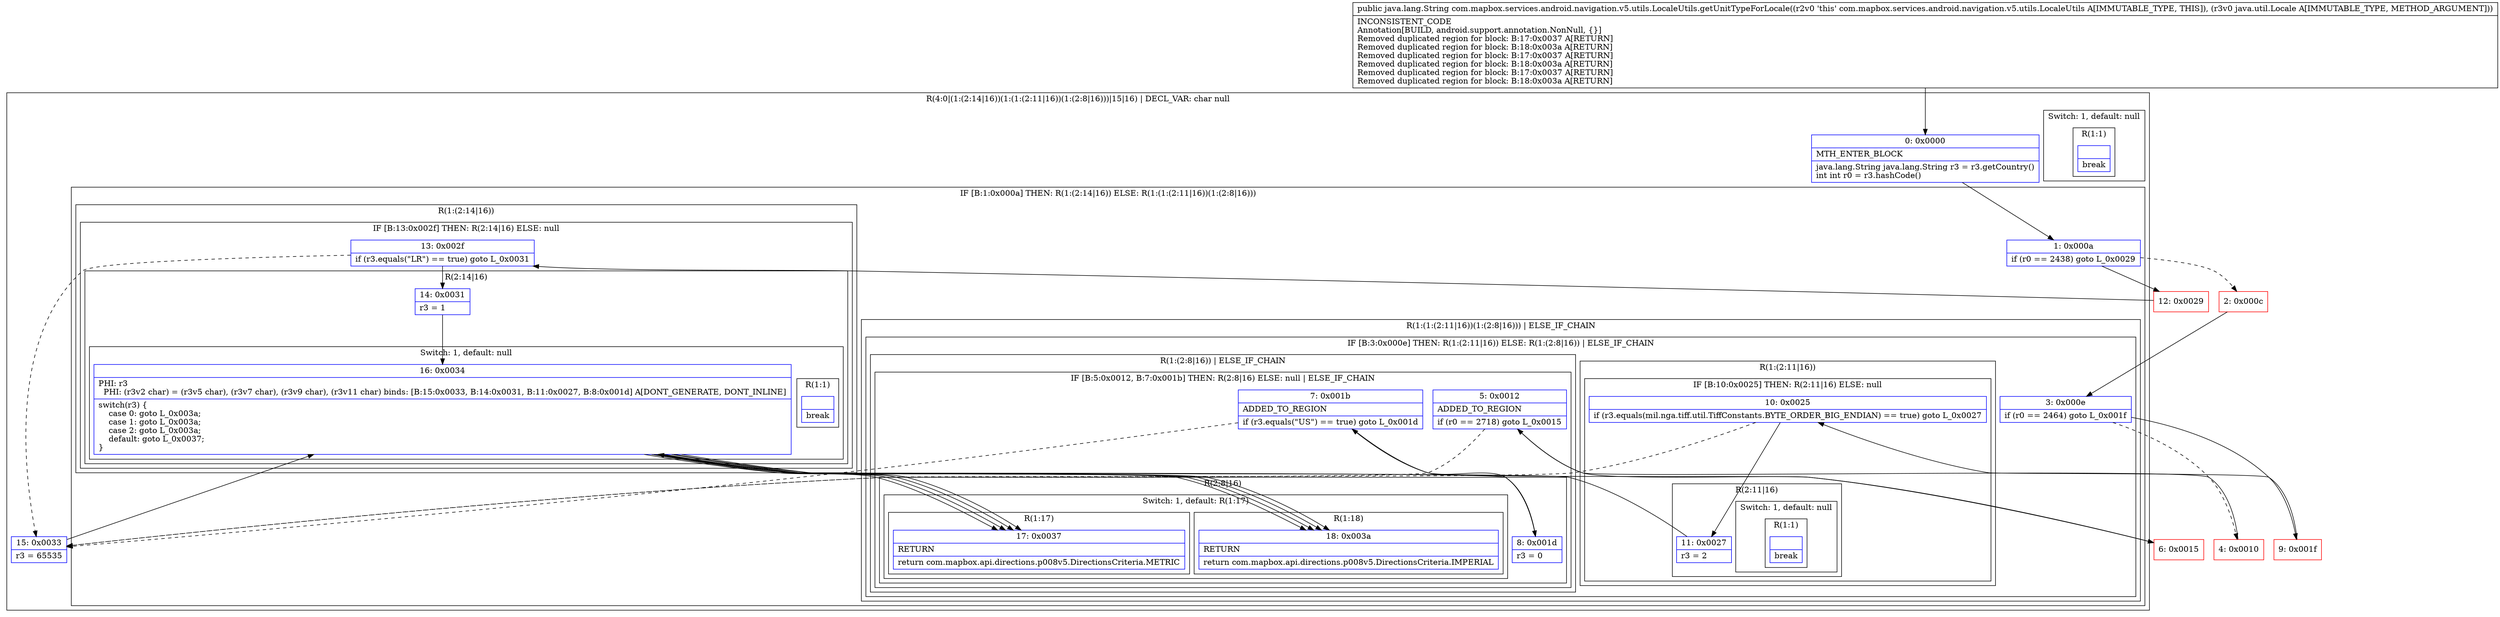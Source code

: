 digraph "CFG forcom.mapbox.services.android.navigation.v5.utils.LocaleUtils.getUnitTypeForLocale(Ljava\/util\/Locale;)Ljava\/lang\/String;" {
subgraph cluster_Region_1426887831 {
label = "R(4:0|(1:(2:14|16))(1:(1:(2:11|16))(1:(2:8|16)))|15|16) | DECL_VAR: char null\l";
node [shape=record,color=blue];
Node_0 [shape=record,label="{0\:\ 0x0000|MTH_ENTER_BLOCK\l|java.lang.String java.lang.String r3 = r3.getCountry()\lint int r0 = r3.hashCode()\l}"];
subgraph cluster_IfRegion_1196600317 {
label = "IF [B:1:0x000a] THEN: R(1:(2:14|16)) ELSE: R(1:(1:(2:11|16))(1:(2:8|16)))";
node [shape=record,color=blue];
Node_1 [shape=record,label="{1\:\ 0x000a|if (r0 == 2438) goto L_0x0029\l}"];
subgraph cluster_Region_2067786783 {
label = "R(1:(2:14|16))";
node [shape=record,color=blue];
subgraph cluster_IfRegion_248846659 {
label = "IF [B:13:0x002f] THEN: R(2:14|16) ELSE: null";
node [shape=record,color=blue];
Node_13 [shape=record,label="{13\:\ 0x002f|if (r3.equals(\"LR\") == true) goto L_0x0031\l}"];
subgraph cluster_Region_59920837 {
label = "R(2:14|16)";
node [shape=record,color=blue];
Node_14 [shape=record,label="{14\:\ 0x0031|r3 = 1\l}"];
subgraph cluster_SwitchRegion_2098623196 {
label = "Switch: 1, default: null";
node [shape=record,color=blue];
Node_16 [shape=record,label="{16\:\ 0x0034|PHI: r3 \l  PHI: (r3v2 char) = (r3v5 char), (r3v7 char), (r3v9 char), (r3v11 char) binds: [B:15:0x0033, B:14:0x0031, B:11:0x0027, B:8:0x001d] A[DONT_GENERATE, DONT_INLINE]\l|switch(r3) \{\l    case 0: goto L_0x003a;\l    case 1: goto L_0x003a;\l    case 2: goto L_0x003a;\l    default: goto L_0x0037;\l\}\l}"];
subgraph cluster_Region_1716780177 {
label = "R(1:1)";
node [shape=record,color=blue];
Node_InsnContainer_794643354 [shape=record,label="{|break\l}"];
}
}
}
}
}
subgraph cluster_Region_721819002 {
label = "R(1:(1:(2:11|16))(1:(2:8|16))) | ELSE_IF_CHAIN\l";
node [shape=record,color=blue];
subgraph cluster_IfRegion_1634450773 {
label = "IF [B:3:0x000e] THEN: R(1:(2:11|16)) ELSE: R(1:(2:8|16)) | ELSE_IF_CHAIN\l";
node [shape=record,color=blue];
Node_3 [shape=record,label="{3\:\ 0x000e|if (r0 == 2464) goto L_0x001f\l}"];
subgraph cluster_Region_1707610708 {
label = "R(1:(2:11|16))";
node [shape=record,color=blue];
subgraph cluster_IfRegion_1816251206 {
label = "IF [B:10:0x0025] THEN: R(2:11|16) ELSE: null";
node [shape=record,color=blue];
Node_10 [shape=record,label="{10\:\ 0x0025|if (r3.equals(mil.nga.tiff.util.TiffConstants.BYTE_ORDER_BIG_ENDIAN) == true) goto L_0x0027\l}"];
subgraph cluster_Region_754634609 {
label = "R(2:11|16)";
node [shape=record,color=blue];
Node_11 [shape=record,label="{11\:\ 0x0027|r3 = 2\l}"];
subgraph cluster_SwitchRegion_478596360 {
label = "Switch: 1, default: null";
node [shape=record,color=blue];
Node_16 [shape=record,label="{16\:\ 0x0034|PHI: r3 \l  PHI: (r3v2 char) = (r3v5 char), (r3v7 char), (r3v9 char), (r3v11 char) binds: [B:15:0x0033, B:14:0x0031, B:11:0x0027, B:8:0x001d] A[DONT_GENERATE, DONT_INLINE]\l|switch(r3) \{\l    case 0: goto L_0x003a;\l    case 1: goto L_0x003a;\l    case 2: goto L_0x003a;\l    default: goto L_0x0037;\l\}\l}"];
subgraph cluster_Region_1505907865 {
label = "R(1:1)";
node [shape=record,color=blue];
Node_InsnContainer_1123301150 [shape=record,label="{|break\l}"];
}
}
}
}
}
subgraph cluster_Region_1728825254 {
label = "R(1:(2:8|16)) | ELSE_IF_CHAIN\l";
node [shape=record,color=blue];
subgraph cluster_IfRegion_1984639375 {
label = "IF [B:5:0x0012, B:7:0x001b] THEN: R(2:8|16) ELSE: null | ELSE_IF_CHAIN\l";
node [shape=record,color=blue];
Node_5 [shape=record,label="{5\:\ 0x0012|ADDED_TO_REGION\l|if (r0 == 2718) goto L_0x0015\l}"];
Node_7 [shape=record,label="{7\:\ 0x001b|ADDED_TO_REGION\l|if (r3.equals(\"US\") == true) goto L_0x001d\l}"];
subgraph cluster_Region_2116387920 {
label = "R(2:8|16)";
node [shape=record,color=blue];
Node_8 [shape=record,label="{8\:\ 0x001d|r3 = 0\l}"];
subgraph cluster_SwitchRegion_1305454786 {
label = "Switch: 1, default: R(1:17)";
node [shape=record,color=blue];
Node_16 [shape=record,label="{16\:\ 0x0034|PHI: r3 \l  PHI: (r3v2 char) = (r3v5 char), (r3v7 char), (r3v9 char), (r3v11 char) binds: [B:15:0x0033, B:14:0x0031, B:11:0x0027, B:8:0x001d] A[DONT_GENERATE, DONT_INLINE]\l|switch(r3) \{\l    case 0: goto L_0x003a;\l    case 1: goto L_0x003a;\l    case 2: goto L_0x003a;\l    default: goto L_0x0037;\l\}\l}"];
subgraph cluster_Region_115497854 {
label = "R(1:18)";
node [shape=record,color=blue];
Node_18 [shape=record,label="{18\:\ 0x003a|RETURN\l|return com.mapbox.api.directions.p008v5.DirectionsCriteria.IMPERIAL\l}"];
}
subgraph cluster_Region_1707987067 {
label = "R(1:17)";
node [shape=record,color=blue];
Node_17 [shape=record,label="{17\:\ 0x0037|RETURN\l|return com.mapbox.api.directions.p008v5.DirectionsCriteria.METRIC\l}"];
}
}
}
}
}
}
}
}
Node_15 [shape=record,label="{15\:\ 0x0033|r3 = 65535\l}"];
subgraph cluster_SwitchRegion_1556225427 {
label = "Switch: 1, default: null";
node [shape=record,color=blue];
Node_16 [shape=record,label="{16\:\ 0x0034|PHI: r3 \l  PHI: (r3v2 char) = (r3v5 char), (r3v7 char), (r3v9 char), (r3v11 char) binds: [B:15:0x0033, B:14:0x0031, B:11:0x0027, B:8:0x001d] A[DONT_GENERATE, DONT_INLINE]\l|switch(r3) \{\l    case 0: goto L_0x003a;\l    case 1: goto L_0x003a;\l    case 2: goto L_0x003a;\l    default: goto L_0x0037;\l\}\l}"];
subgraph cluster_Region_1820010353 {
label = "R(1:1)";
node [shape=record,color=blue];
Node_InsnContainer_2018949163 [shape=record,label="{|break\l}"];
}
}
}
Node_2 [shape=record,color=red,label="{2\:\ 0x000c}"];
Node_4 [shape=record,color=red,label="{4\:\ 0x0010}"];
Node_6 [shape=record,color=red,label="{6\:\ 0x0015}"];
Node_9 [shape=record,color=red,label="{9\:\ 0x001f}"];
Node_12 [shape=record,color=red,label="{12\:\ 0x0029}"];
MethodNode[shape=record,label="{public java.lang.String com.mapbox.services.android.navigation.v5.utils.LocaleUtils.getUnitTypeForLocale((r2v0 'this' com.mapbox.services.android.navigation.v5.utils.LocaleUtils A[IMMUTABLE_TYPE, THIS]), (r3v0 java.util.Locale A[IMMUTABLE_TYPE, METHOD_ARGUMENT]))  | INCONSISTENT_CODE\lAnnotation[BUILD, android.support.annotation.NonNull, \{\}]\lRemoved duplicated region for block: B:17:0x0037 A[RETURN]\lRemoved duplicated region for block: B:18:0x003a A[RETURN]\lRemoved duplicated region for block: B:17:0x0037 A[RETURN]\lRemoved duplicated region for block: B:18:0x003a A[RETURN]\lRemoved duplicated region for block: B:17:0x0037 A[RETURN]\lRemoved duplicated region for block: B:18:0x003a A[RETURN]\l}"];
MethodNode -> Node_0;
Node_0 -> Node_1;
Node_1 -> Node_2[style=dashed];
Node_1 -> Node_12;
Node_13 -> Node_14;
Node_13 -> Node_15[style=dashed];
Node_14 -> Node_16;
Node_16 -> Node_17;
Node_16 -> Node_18;
Node_3 -> Node_4[style=dashed];
Node_3 -> Node_9;
Node_10 -> Node_11;
Node_10 -> Node_15[style=dashed];
Node_11 -> Node_16;
Node_16 -> Node_17;
Node_16 -> Node_18;
Node_5 -> Node_6;
Node_5 -> Node_15[style=dashed];
Node_7 -> Node_8;
Node_7 -> Node_15[style=dashed];
Node_8 -> Node_16;
Node_16 -> Node_17;
Node_16 -> Node_18;
Node_15 -> Node_16;
Node_16 -> Node_17;
Node_16 -> Node_18;
Node_2 -> Node_3;
Node_4 -> Node_5;
Node_6 -> Node_7;
Node_9 -> Node_10;
Node_12 -> Node_13;
}

